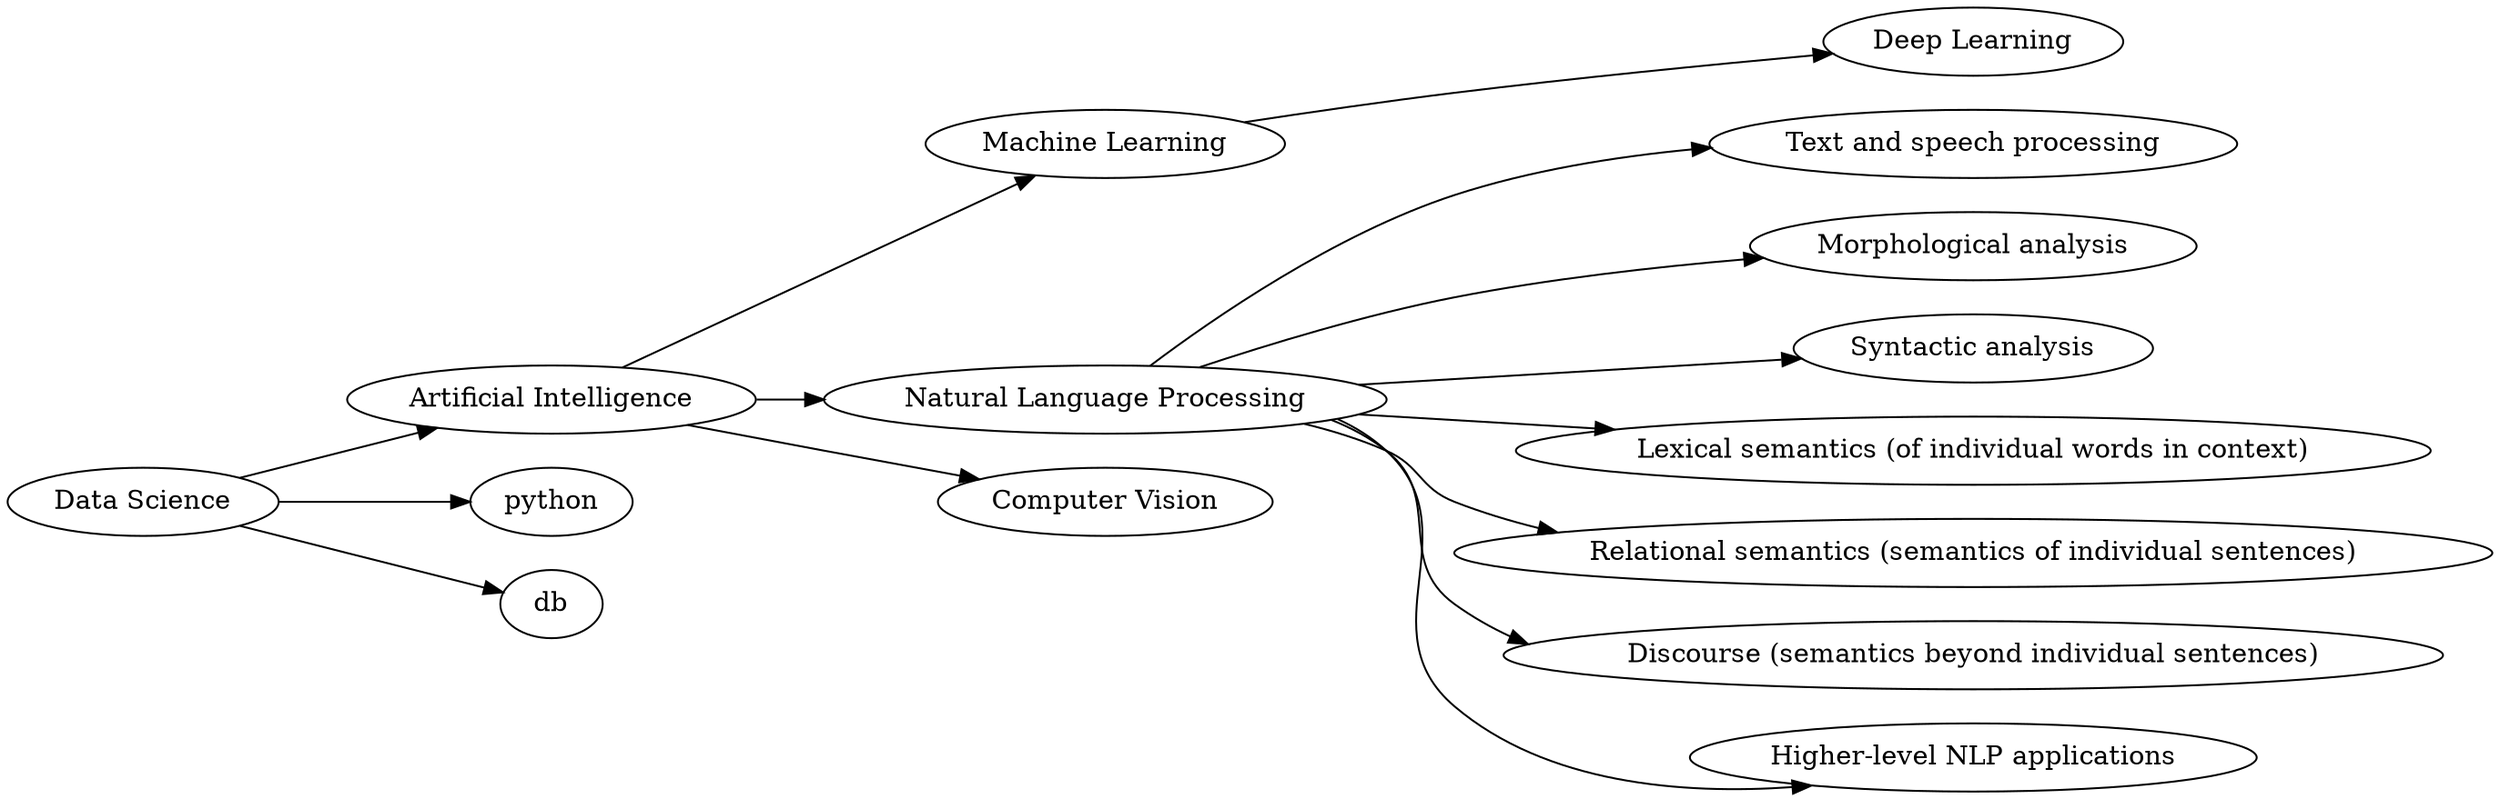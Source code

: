 digraph roadmap {
	rankdir=LR;
	ai->ai_ml;	
	ai->ai_nlp;	
	ai->ai_cv;	
	ai_ml->ai_ml_dl;	
	ai_nlp->ai_nlp_text_speach;	
	ai_nlp->ai_nlp_morphologic;	
	ai_nlp->ai_nlp_syntactic;	
	ai_nlp->ai_nlp_lexic;	
	ai_nlp->ai_nlp_relational;	
	ai_nlp->ai_nlp_discourse;	
	ai_nlp->ai_nlp_hl;	
	data_science->python;	
	data_science->db;	
	data_science->ai;	
	ai [ label="Artificial Intelligence" ];
	ai_ml [ label="Machine Learning" ];
	ai_nlp [ label="Natural Language Processing" ];
	ai_cv [ label="Computer Vision" ];
	ai_ml_dl [ label="Deep Learning" ];
	ai_nlp_text_speach [ label="Text and speech processing" ];
	ai_nlp_morphologic [ label="Morphological analysis" ];
	ai_nlp_syntactic [ label="Syntactic analysis" ];
	ai_nlp_lexic [ label="Lexical semantics (of individual words in context)" ];
	ai_nlp_relational [ label="Relational semantics (semantics of individual sentences)" ];
	ai_nlp_discourse [ label="Discourse (semantics beyond individual sentences)" ];
	ai_nlp_hl [ label="Higher-level NLP applications" ];
	data_science [ label="Data Science" ];
}
